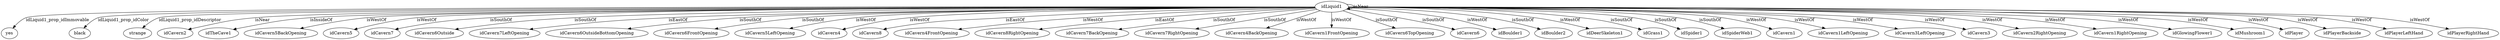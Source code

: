 digraph  {
idLiquid1 [node_type=entity_node];
yes [node_type=property_node];
black [node_type=property_node];
strange [node_type=property_node];
idCavern2 [node_type=entity_node];
idTheCave1 [node_type=entity_node];
idCavern5BackOpening [node_type=entity_node];
idCavern5 [node_type=entity_node];
idCavern7 [node_type=entity_node];
idCavern6Outside [node_type=entity_node];
idCavern7LeftOpening [node_type=entity_node];
idCavern6OutsideBottomOpening [node_type=entity_node];
idCavern6FrontOpening [node_type=entity_node];
idCavern5LeftOpening [node_type=entity_node];
idCavern4 [node_type=entity_node];
idCavern8 [node_type=entity_node];
idCavern4FrontOpening [node_type=entity_node];
idCavern8RightOpening [node_type=entity_node];
idCavern7BackOpening [node_type=entity_node];
idCavern7RightOpening [node_type=entity_node];
idCavern4BackOpening [node_type=entity_node];
idCavern1FrontOpening [node_type=entity_node];
idCavern6TopOpening [node_type=entity_node];
idCavern6 [node_type=entity_node];
idBoulder1 [node_type=entity_node];
idBoulder2 [node_type=entity_node];
idDeerSkeleton1 [node_type=entity_node];
idGrass1 [node_type=entity_node];
idSpider1 [node_type=entity_node];
idSpiderWeb1 [node_type=entity_node];
idCavern1 [node_type=entity_node];
idCavern1LeftOpening [node_type=entity_node];
idCavern3LeftOpening [node_type=entity_node];
idCavern3 [node_type=entity_node];
idCavern2RightOpening [node_type=entity_node];
idCavern1RightOpening [node_type=entity_node];
idGlowingFlower1 [node_type=entity_node];
idMushroom1 [node_type=entity_node];
idPlayer [node_type=entity_node];
idPlayerBackside [node_type=entity_node];
idPlayerLeftHand [node_type=entity_node];
idPlayerRightHand [node_type=entity_node];
idLiquid1 -> yes  [edge_type=property, label=idLiquid1_prop_idImmovable];
idLiquid1 -> black  [edge_type=property, label=idLiquid1_prop_idColor];
idLiquid1 -> strange  [edge_type=property, label=idLiquid1_prop_idDescriptor];
idLiquid1 -> idCavern2  [edge_type=relationship, label=isNear];
idLiquid1 -> idTheCave1  [edge_type=relationship, label=isInsideOf];
idLiquid1 -> idLiquid1  [edge_type=relationship, label=isNear];
idLiquid1 -> idCavern5BackOpening  [edge_type=relationship, label=isWestOf];
idLiquid1 -> idCavern5  [edge_type=relationship, label=isWestOf];
idLiquid1 -> idCavern7  [edge_type=relationship, label=isSouthOf];
idLiquid1 -> idCavern6Outside  [edge_type=relationship, label=isSouthOf];
idLiquid1 -> idCavern7LeftOpening  [edge_type=relationship, label=isEastOf];
idLiquid1 -> idCavern6OutsideBottomOpening  [edge_type=relationship, label=isSouthOf];
idLiquid1 -> idCavern6FrontOpening  [edge_type=relationship, label=isSouthOf];
idLiquid1 -> idCavern5LeftOpening  [edge_type=relationship, label=isWestOf];
idLiquid1 -> idCavern4  [edge_type=relationship, label=isWestOf];
idLiquid1 -> idCavern8  [edge_type=relationship, label=isEastOf];
idLiquid1 -> idCavern4FrontOpening  [edge_type=relationship, label=isWestOf];
idLiquid1 -> idCavern8RightOpening  [edge_type=relationship, label=isEastOf];
idLiquid1 -> idCavern7BackOpening  [edge_type=relationship, label=isSouthOf];
idLiquid1 -> idCavern7RightOpening  [edge_type=relationship, label=isSouthOf];
idLiquid1 -> idCavern4BackOpening  [edge_type=relationship, label=isWestOf];
idLiquid1 -> idCavern1FrontOpening  [edge_type=relationship, label=isWestOf];
idLiquid1 -> idCavern6TopOpening  [edge_type=relationship, label=isSouthOf];
idLiquid1 -> idCavern6  [edge_type=relationship, label=isSouthOf];
idLiquid1 -> idBoulder1  [edge_type=relationship, label=isWestOf];
idLiquid1 -> idBoulder2  [edge_type=relationship, label=isSouthOf];
idLiquid1 -> idDeerSkeleton1  [edge_type=relationship, label=isWestOf];
idLiquid1 -> idGrass1  [edge_type=relationship, label=isSouthOf];
idLiquid1 -> idSpider1  [edge_type=relationship, label=isSouthOf];
idLiquid1 -> idSpiderWeb1  [edge_type=relationship, label=isSouthOf];
idLiquid1 -> idCavern1  [edge_type=relationship, label=isWestOf];
idLiquid1 -> idCavern1LeftOpening  [edge_type=relationship, label=isWestOf];
idLiquid1 -> idCavern3LeftOpening  [edge_type=relationship, label=isWestOf];
idLiquid1 -> idCavern3  [edge_type=relationship, label=isWestOf];
idLiquid1 -> idCavern2RightOpening  [edge_type=relationship, label=isWestOf];
idLiquid1 -> idCavern1RightOpening  [edge_type=relationship, label=isWestOf];
idLiquid1 -> idGlowingFlower1  [edge_type=relationship, label=isWestOf];
idLiquid1 -> idMushroom1  [edge_type=relationship, label=isWestOf];
idLiquid1 -> idPlayer  [edge_type=relationship, label=isWestOf];
idLiquid1 -> idPlayerBackside  [edge_type=relationship, label=isWestOf];
idLiquid1 -> idPlayerLeftHand  [edge_type=relationship, label=isWestOf];
idLiquid1 -> idPlayerRightHand  [edge_type=relationship, label=isWestOf];
}
